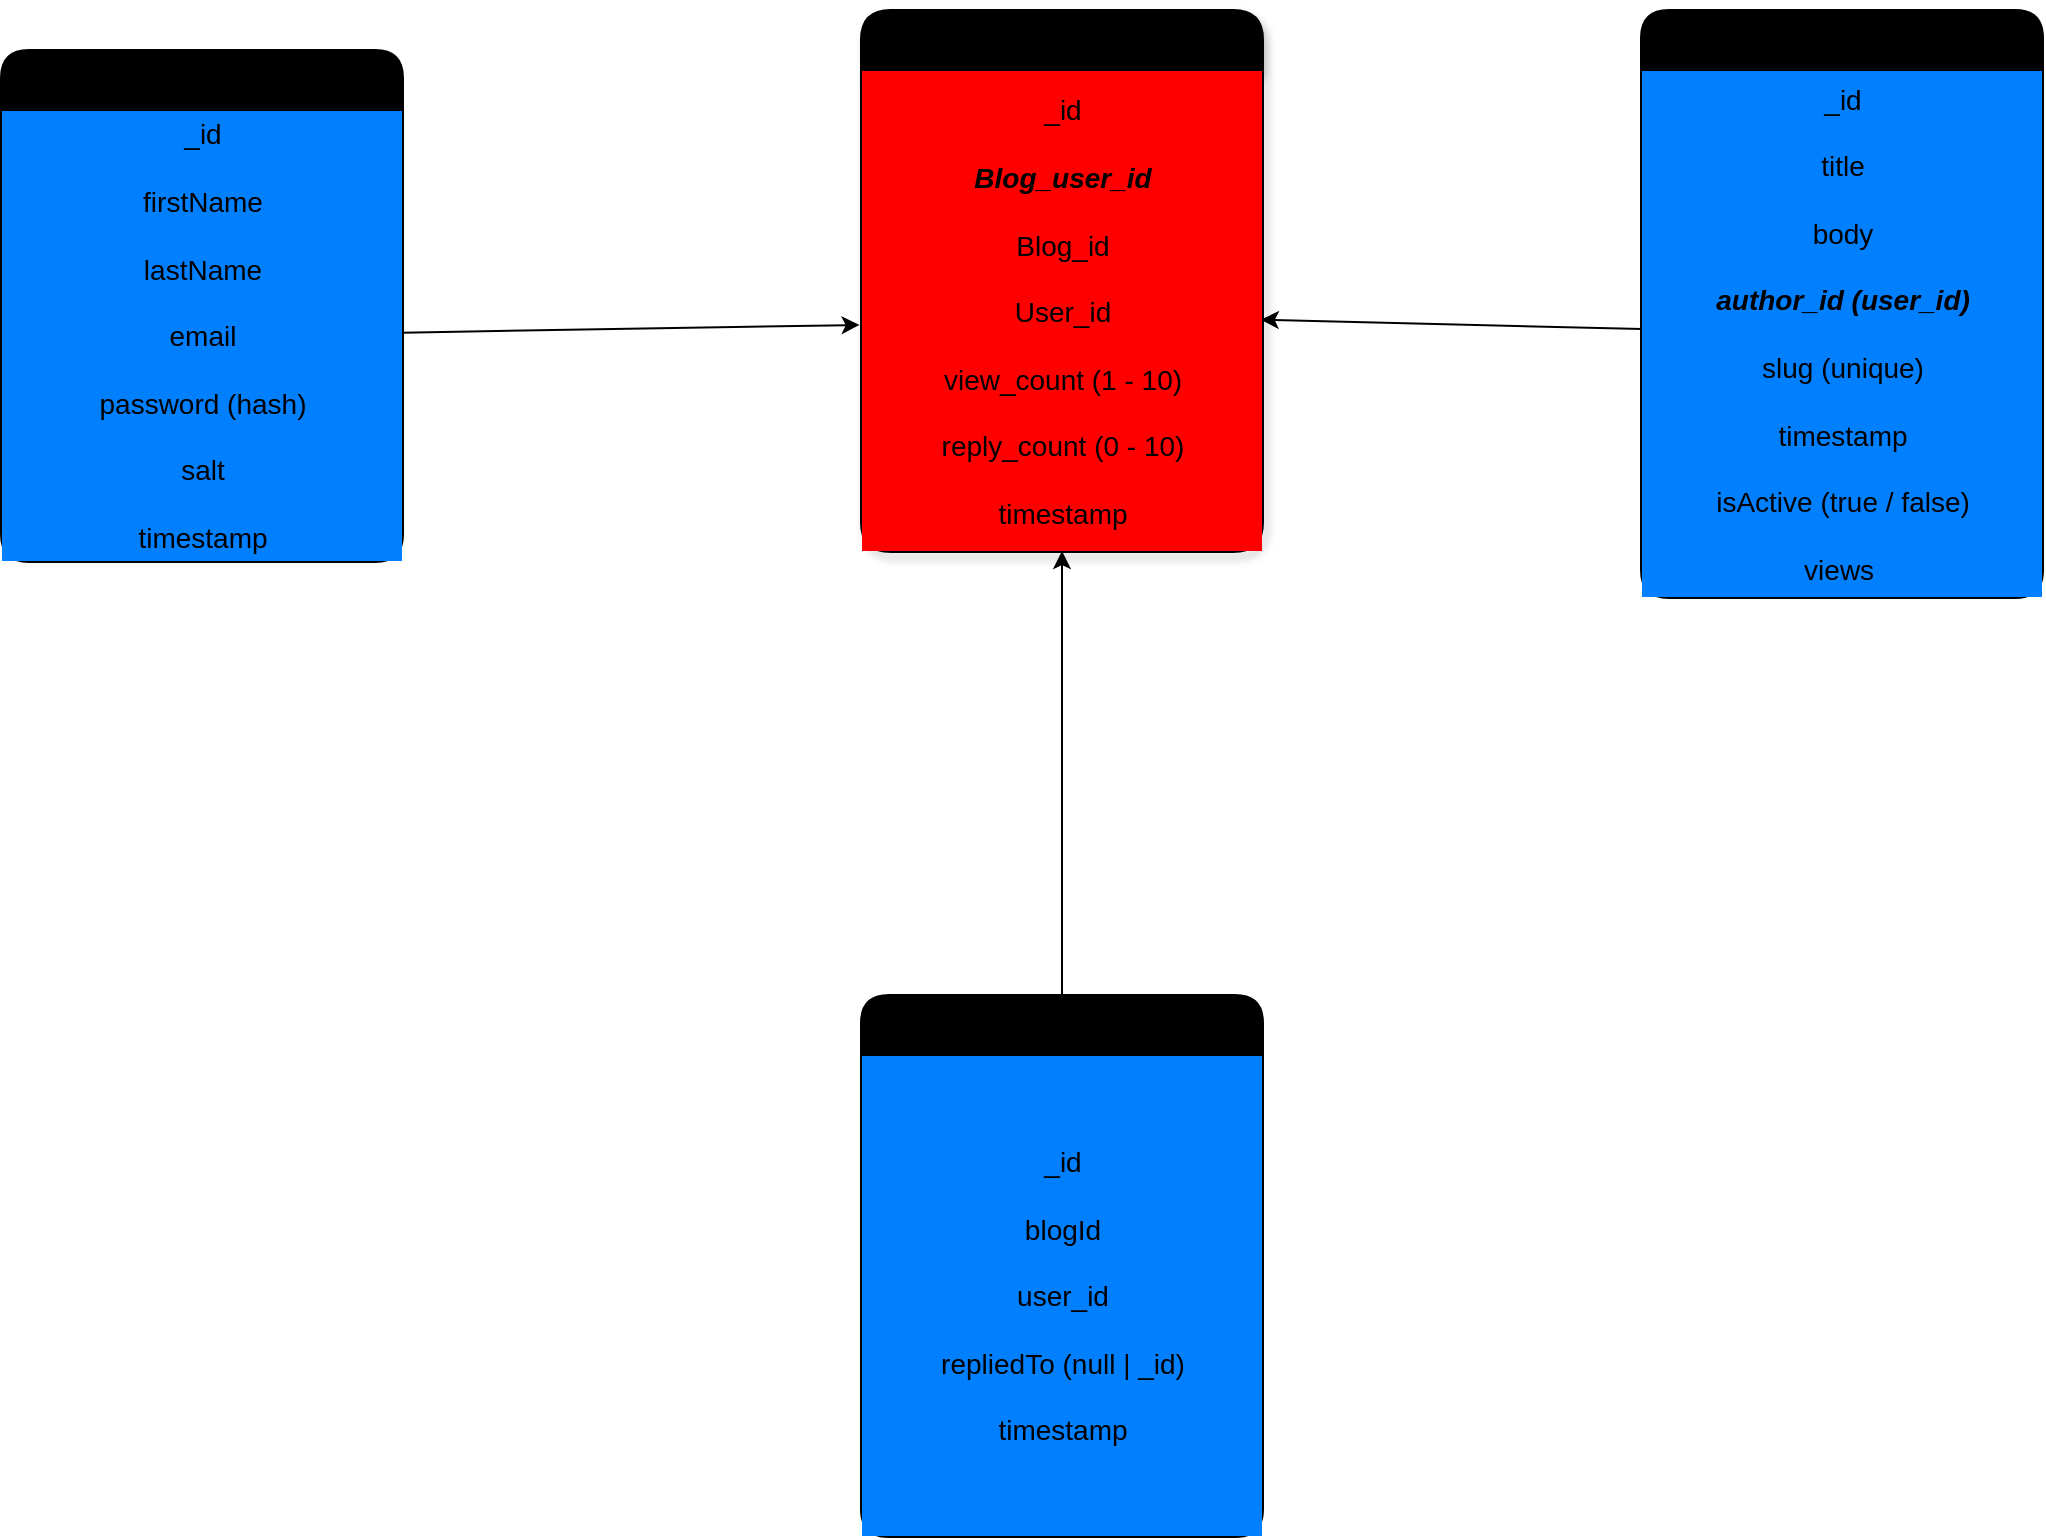 <mxfile>
    <diagram id="oQRUsPvTtNQKBBmgBdEi" name="Page-1">
        <mxGraphModel dx="1531" dy="643" grid="1" gridSize="10" guides="1" tooltips="1" connect="1" arrows="1" fold="1" page="1" pageScale="1" pageWidth="850" pageHeight="1100" math="0" shadow="0">
            <root>
                <mxCell id="0"/>
                <mxCell id="1" parent="0"/>
                <mxCell id="10" value="Users" style="swimlane;childLayout=stackLayout;horizontal=1;startSize=30;horizontalStack=0;rounded=1;fontSize=14;fontStyle=0;strokeWidth=2;resizeParent=0;resizeLast=1;shadow=0;dashed=0;align=center;fillColor=#000000;" parent="1" vertex="1">
                    <mxGeometry x="30" y="107.5" width="200" height="255" as="geometry"/>
                </mxCell>
                <mxCell id="13" value="&lt;font style=&quot;font-size: 14px;&quot;&gt;_id&lt;br&gt;&lt;br&gt;firstName&lt;br&gt;&lt;br&gt;lastName&lt;br&gt;&lt;br&gt;email&lt;br&gt;&lt;br&gt;password (hash)&lt;br&gt;&lt;br&gt;salt&lt;br&gt;&lt;br&gt;timestamp&lt;/font&gt;" style="text;html=1;align=center;verticalAlign=middle;resizable=0;points=[];autosize=1;strokeColor=none;fillColor=#007FFF;" parent="10" vertex="1">
                    <mxGeometry y="30" width="200" height="225" as="geometry"/>
                </mxCell>
                <mxCell id="32" style="edgeStyle=none;html=1;" edge="1" parent="1" source="18" target="25">
                    <mxGeometry relative="1" as="geometry"/>
                </mxCell>
                <mxCell id="18" value="Replies" style="swimlane;childLayout=stackLayout;horizontal=1;startSize=30;horizontalStack=0;rounded=1;fontSize=14;fontStyle=0;strokeWidth=2;resizeParent=0;resizeLast=1;shadow=0;dashed=0;align=center;fillColor=#000000;" parent="1" vertex="1">
                    <mxGeometry x="460" y="580" width="200" height="270" as="geometry"/>
                </mxCell>
                <mxCell id="19" value="&lt;font style=&quot;font-size: 14px;&quot;&gt;_id&lt;br&gt;&lt;br&gt;blogId&lt;br&gt;&lt;br&gt;user_id&lt;br&gt;&lt;br&gt;repliedTo (null | _id)&lt;br&gt;&lt;br&gt;timestamp&lt;/font&gt;" style="text;html=1;align=center;verticalAlign=middle;resizable=0;points=[];autosize=1;strokeColor=none;fillColor=#007FFF;" parent="18" vertex="1">
                    <mxGeometry y="30" width="200" height="240" as="geometry"/>
                </mxCell>
                <mxCell id="30" style="edgeStyle=none;html=1;entryX=0.997;entryY=0.518;entryDx=0;entryDy=0;entryPerimeter=0;" parent="1" source="17" target="25" edge="1">
                    <mxGeometry relative="1" as="geometry"/>
                </mxCell>
                <mxCell id="31" style="edgeStyle=none;html=1;entryX=-0.006;entryY=0.529;entryDx=0;entryDy=0;entryPerimeter=0;" parent="1" source="13" target="25" edge="1">
                    <mxGeometry relative="1" as="geometry"/>
                </mxCell>
                <mxCell id="24" value="Views Replies Count" style="swimlane;childLayout=stackLayout;horizontal=1;startSize=30;horizontalStack=0;rounded=1;fontSize=14;fontStyle=0;strokeWidth=2;resizeParent=0;resizeLast=1;shadow=1;dashed=0;align=center;fillColor=#000000;arcSize=16;strokeColor=#000000;" parent="1" vertex="1">
                    <mxGeometry x="460" y="87.5" width="200" height="270" as="geometry"/>
                </mxCell>
                <mxCell id="25" value="&lt;font style=&quot;font-size: 14px;&quot;&gt;_id&lt;br&gt;&lt;br&gt;&lt;i style=&quot;&quot;&gt;&lt;b&gt;Blog_user_id&lt;br&gt;&lt;/b&gt;&lt;/i&gt;&lt;br&gt;Blog_id&lt;br&gt;&lt;br&gt;User_id&lt;br&gt;&lt;br&gt;view_count (1 - 10)&lt;br&gt;&lt;br&gt;reply_count (0 - 10)&lt;br&gt;&lt;br&gt;timestamp&lt;/font&gt;" style="text;html=1;align=center;verticalAlign=middle;resizable=0;points=[];autosize=1;strokeColor=none;fillColor=#FF0000;" parent="24" vertex="1">
                    <mxGeometry y="30" width="200" height="240" as="geometry"/>
                </mxCell>
                <mxCell id="14" value="Blogs" style="swimlane;childLayout=stackLayout;horizontal=1;startSize=30;horizontalStack=0;rounded=1;fontSize=14;fontStyle=0;strokeWidth=2;resizeParent=0;resizeLast=1;shadow=0;dashed=0;align=center;fillColor=#000000;" parent="1" vertex="1">
                    <mxGeometry x="850" y="87.5" width="200" height="293" as="geometry"/>
                </mxCell>
                <mxCell id="17" value="&lt;font style=&quot;font-size: 14px;&quot;&gt;_id&lt;br&gt;&lt;br&gt;title&lt;br&gt;&lt;br&gt;body&lt;br&gt;&lt;br&gt;&lt;b&gt;&lt;i&gt;author_id (user_id)&lt;/i&gt;&lt;/b&gt;&lt;br&gt;&lt;br&gt;slug (unique)&lt;br&gt;&lt;br&gt;timestamp&lt;br&gt;&lt;br&gt;isActive (true / false)&lt;br&gt;&lt;br&gt;views&amp;nbsp;&lt;/font&gt;" style="text;html=1;align=center;verticalAlign=middle;resizable=0;points=[];autosize=1;strokeColor=none;fillColor=#007FFF;" parent="14" vertex="1">
                    <mxGeometry y="30" width="200" height="263" as="geometry"/>
                </mxCell>
            </root>
        </mxGraphModel>
    </diagram>
</mxfile>